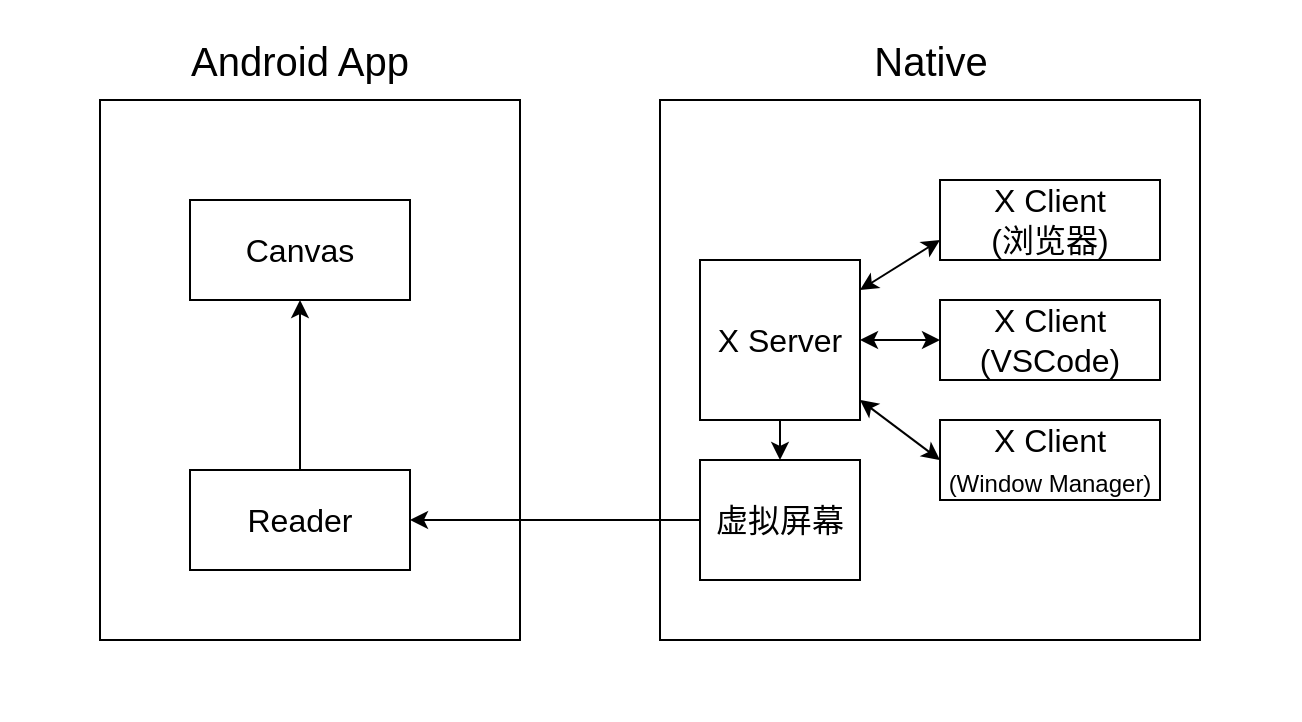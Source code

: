 <mxfile version="14.5.1" type="device"><diagram id="wrD-Q9_OP9PG1Dqzf-RR" name="第 1 页"><mxGraphModel dx="1106" dy="795" grid="1" gridSize="10" guides="1" tooltips="1" connect="1" arrows="1" fold="1" page="1" pageScale="1" pageWidth="1169" pageHeight="827" math="0" shadow="0"><root><mxCell id="0"/><mxCell id="1" parent="0"/><mxCell id="Do0zKLjzMRvfoXYwxuN3-30" value="" style="rounded=0;whiteSpace=wrap;html=1;fontSize=16;strokeColor=none;" vertex="1" parent="1"><mxGeometry x="270" y="40" width="650" height="360" as="geometry"/></mxCell><mxCell id="Do0zKLjzMRvfoXYwxuN3-2" value="" style="rounded=0;whiteSpace=wrap;html=1;" vertex="1" parent="1"><mxGeometry x="320" y="90" width="210" height="270" as="geometry"/></mxCell><mxCell id="Do0zKLjzMRvfoXYwxuN3-3" value="" style="rounded=0;whiteSpace=wrap;html=1;" vertex="1" parent="1"><mxGeometry x="600" y="90" width="270" height="270" as="geometry"/></mxCell><mxCell id="Do0zKLjzMRvfoXYwxuN3-4" value="Android App" style="text;html=1;strokeColor=none;fillColor=none;align=center;verticalAlign=middle;whiteSpace=wrap;rounded=0;fontSize=20;" vertex="1" parent="1"><mxGeometry x="350" y="60" width="140" height="20" as="geometry"/></mxCell><mxCell id="Do0zKLjzMRvfoXYwxuN3-5" value="Native" style="text;html=1;align=center;verticalAlign=middle;resizable=0;points=[];autosize=1;fontSize=20;" vertex="1" parent="1"><mxGeometry x="700" y="55" width="70" height="30" as="geometry"/></mxCell><mxCell id="Do0zKLjzMRvfoXYwxuN3-7" value="Canvas" style="rounded=0;whiteSpace=wrap;html=1;fontSize=16;" vertex="1" parent="1"><mxGeometry x="365" y="140" width="110" height="50" as="geometry"/></mxCell><mxCell id="Do0zKLjzMRvfoXYwxuN3-9" value="X Client&lt;br style=&quot;font-size: 16px;&quot;&gt;(浏览器)" style="rounded=0;whiteSpace=wrap;html=1;fontSize=16;" vertex="1" parent="1"><mxGeometry x="740" y="130" width="110" height="40" as="geometry"/></mxCell><mxCell id="Do0zKLjzMRvfoXYwxuN3-10" value="X Client&lt;br style=&quot;font-size: 16px;&quot;&gt;(VSCode)" style="rounded=0;whiteSpace=wrap;html=1;fontSize=16;" vertex="1" parent="1"><mxGeometry x="740" y="190" width="110" height="40" as="geometry"/></mxCell><mxCell id="Do0zKLjzMRvfoXYwxuN3-11" value="X Client&lt;br style=&quot;font-size: 16px&quot;&gt;&lt;font style=&quot;font-size: 12px&quot;&gt;(Window Manager)&lt;/font&gt;" style="rounded=0;whiteSpace=wrap;html=1;fontSize=16;" vertex="1" parent="1"><mxGeometry x="740" y="250" width="110" height="40" as="geometry"/></mxCell><mxCell id="Do0zKLjzMRvfoXYwxuN3-29" style="edgeStyle=orthogonalEdgeStyle;rounded=0;orthogonalLoop=1;jettySize=auto;html=1;entryX=0.5;entryY=1;entryDx=0;entryDy=0;startArrow=none;startFill=0;fontSize=16;" edge="1" parent="1" source="Do0zKLjzMRvfoXYwxuN3-16" target="Do0zKLjzMRvfoXYwxuN3-7"><mxGeometry relative="1" as="geometry"/></mxCell><mxCell id="Do0zKLjzMRvfoXYwxuN3-16" value="Reader" style="rounded=0;whiteSpace=wrap;html=1;fontSize=16;" vertex="1" parent="1"><mxGeometry x="365" y="275" width="110" height="50" as="geometry"/></mxCell><mxCell id="Do0zKLjzMRvfoXYwxuN3-19" style="edgeStyle=none;rounded=0;orthogonalLoop=1;jettySize=auto;html=1;entryX=0;entryY=0.75;entryDx=0;entryDy=0;startArrow=classic;startFill=1;fontSize=16;" edge="1" parent="1" source="Do0zKLjzMRvfoXYwxuN3-17" target="Do0zKLjzMRvfoXYwxuN3-9"><mxGeometry relative="1" as="geometry"/></mxCell><mxCell id="Do0zKLjzMRvfoXYwxuN3-20" style="edgeStyle=none;rounded=0;orthogonalLoop=1;jettySize=auto;html=1;entryX=0;entryY=0.5;entryDx=0;entryDy=0;startArrow=classic;startFill=1;fontSize=16;" edge="1" parent="1" source="Do0zKLjzMRvfoXYwxuN3-17" target="Do0zKLjzMRvfoXYwxuN3-10"><mxGeometry relative="1" as="geometry"/></mxCell><mxCell id="Do0zKLjzMRvfoXYwxuN3-24" style="edgeStyle=none;rounded=0;orthogonalLoop=1;jettySize=auto;html=1;entryX=0;entryY=0.5;entryDx=0;entryDy=0;startArrow=classic;startFill=1;fontSize=16;" edge="1" parent="1" source="Do0zKLjzMRvfoXYwxuN3-17" target="Do0zKLjzMRvfoXYwxuN3-11"><mxGeometry relative="1" as="geometry"/></mxCell><mxCell id="Do0zKLjzMRvfoXYwxuN3-27" style="edgeStyle=none;rounded=0;orthogonalLoop=1;jettySize=auto;html=1;startArrow=none;startFill=0;fontSize=16;" edge="1" parent="1" source="Do0zKLjzMRvfoXYwxuN3-17" target="Do0zKLjzMRvfoXYwxuN3-26"><mxGeometry relative="1" as="geometry"/></mxCell><mxCell id="Do0zKLjzMRvfoXYwxuN3-17" value="X Server" style="rounded=0;whiteSpace=wrap;html=1;fontSize=16;" vertex="1" parent="1"><mxGeometry x="620" y="170" width="80" height="80" as="geometry"/></mxCell><mxCell id="Do0zKLjzMRvfoXYwxuN3-28" style="edgeStyle=orthogonalEdgeStyle;rounded=0;orthogonalLoop=1;jettySize=auto;html=1;entryX=1;entryY=0.5;entryDx=0;entryDy=0;startArrow=none;startFill=0;fontSize=16;" edge="1" parent="1" source="Do0zKLjzMRvfoXYwxuN3-26" target="Do0zKLjzMRvfoXYwxuN3-16"><mxGeometry relative="1" as="geometry"/></mxCell><mxCell id="Do0zKLjzMRvfoXYwxuN3-26" value="虚拟屏幕" style="rounded=0;whiteSpace=wrap;html=1;fontSize=16;" vertex="1" parent="1"><mxGeometry x="620" y="270" width="80" height="60" as="geometry"/></mxCell></root></mxGraphModel></diagram></mxfile>